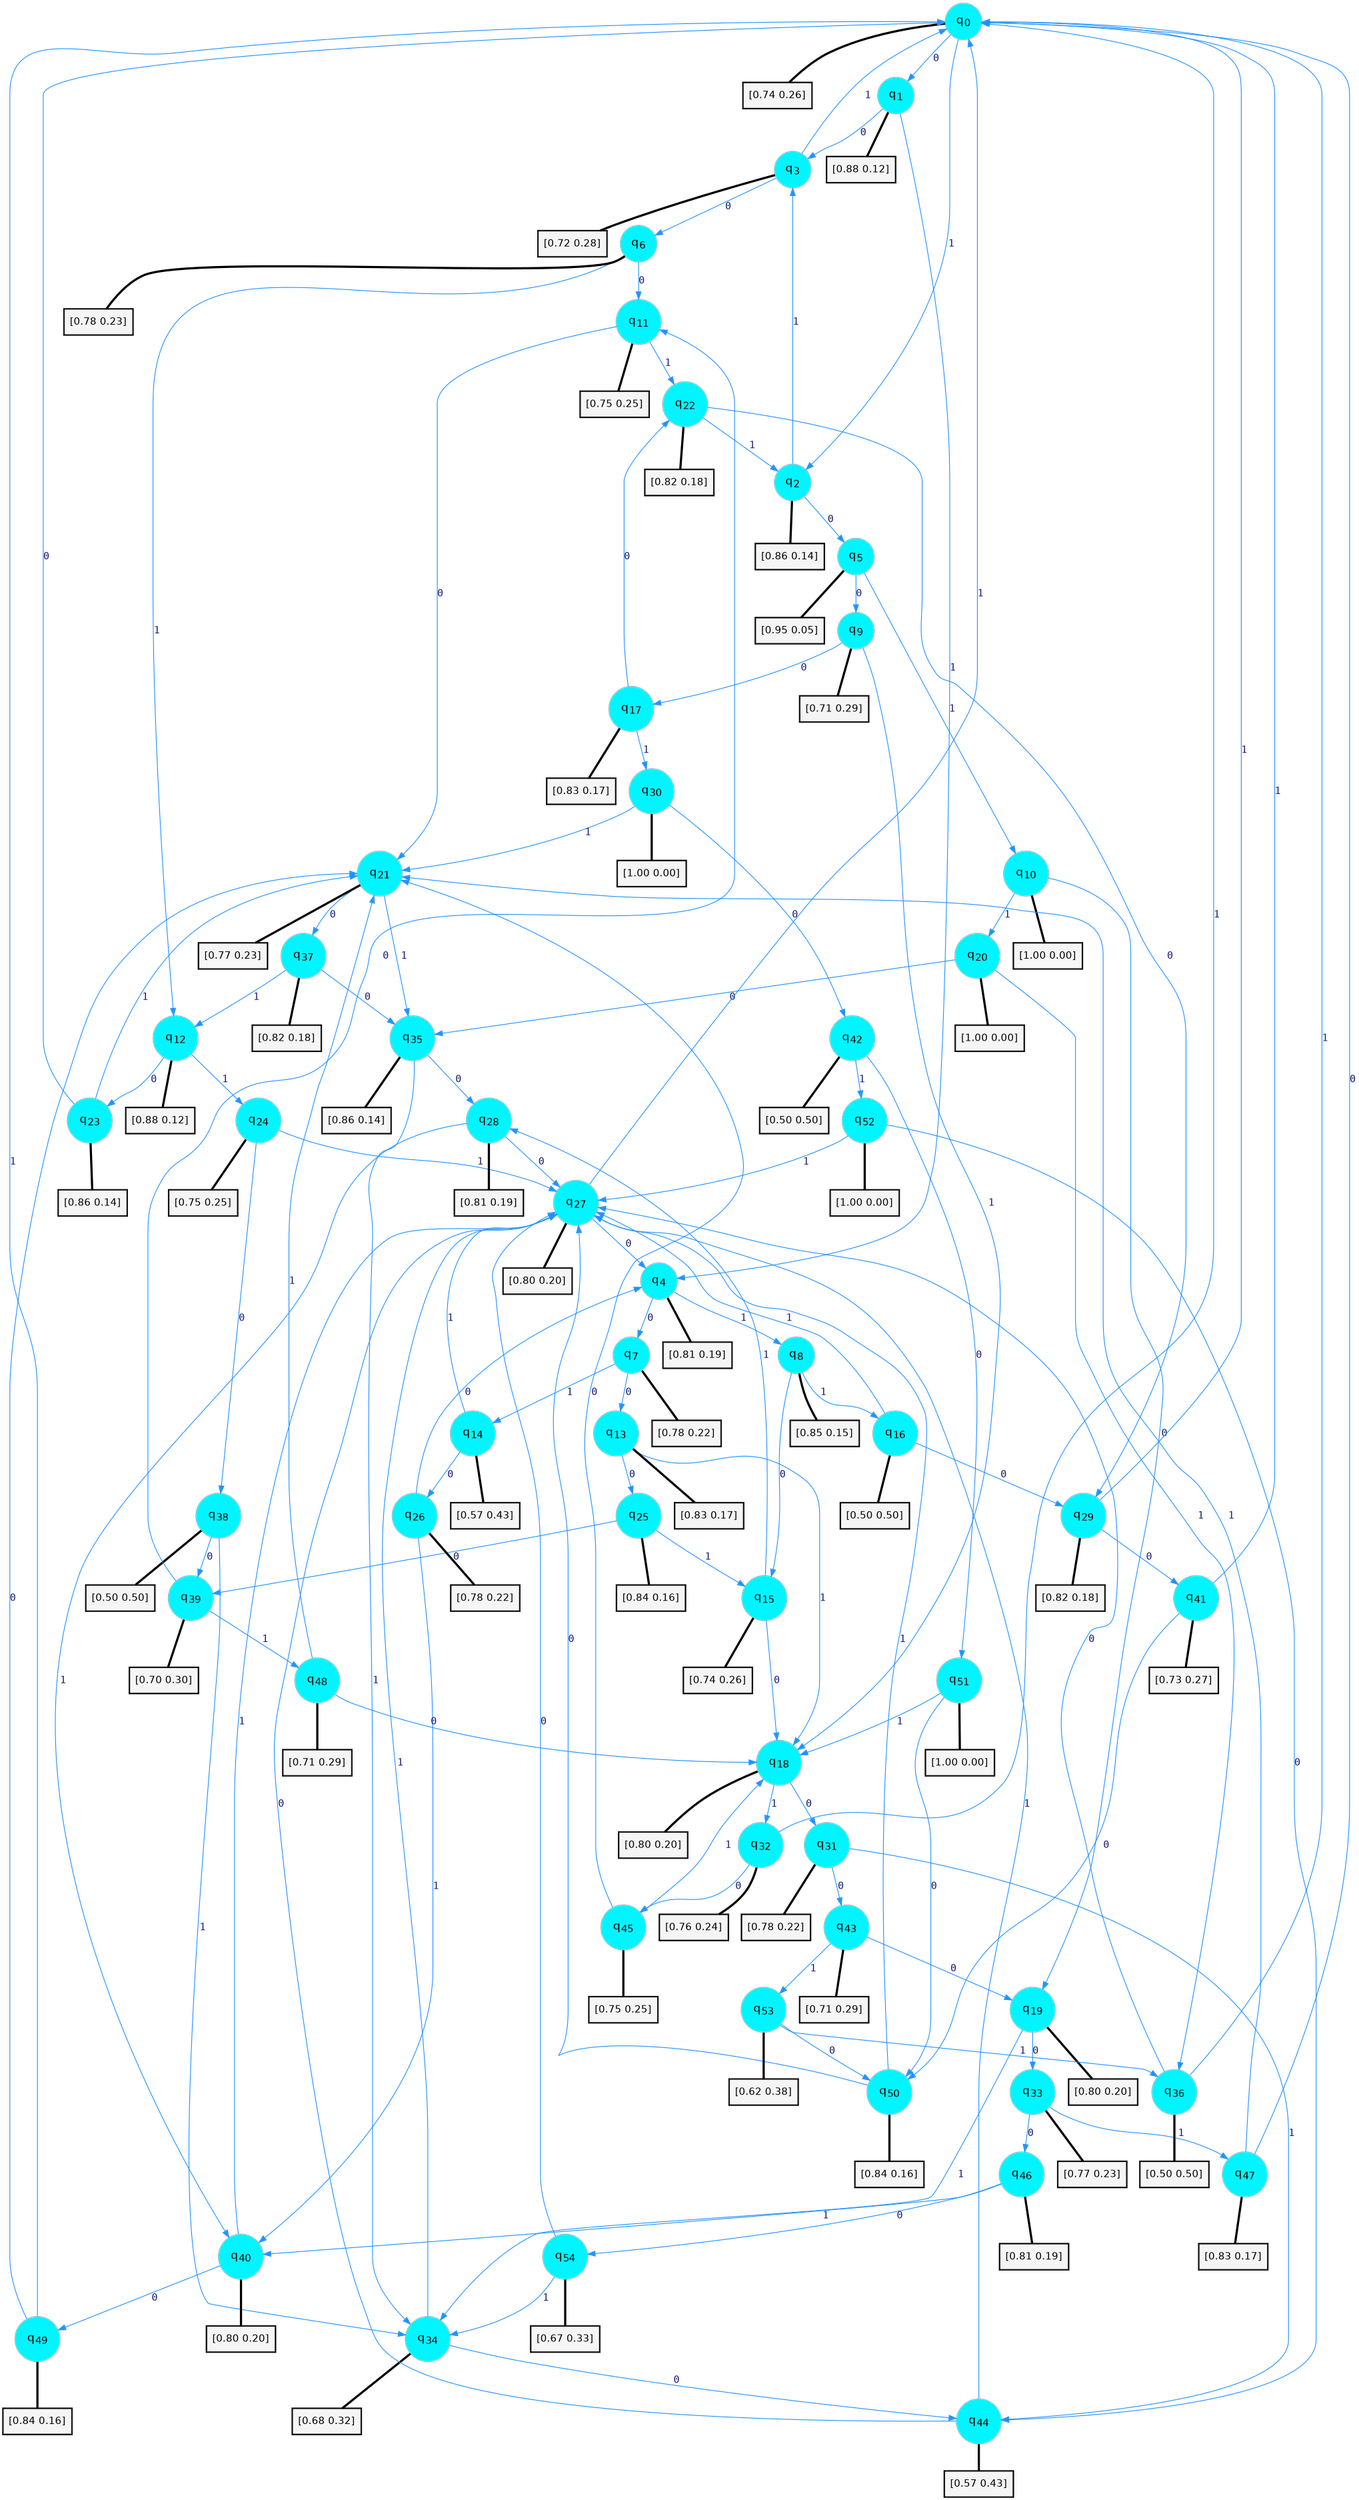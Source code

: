 digraph G {
graph [
bgcolor=transparent, dpi=300, rankdir=TD, size="40,25"];
node [
color=gray, fillcolor=turquoise1, fontcolor=black, fontname=Helvetica, fontsize=16, fontweight=bold, shape=circle, style=filled];
edge [
arrowsize=1, color=dodgerblue1, fontcolor=midnightblue, fontname=courier, fontweight=bold, penwidth=1, style=solid, weight=20];
0[label=<q<SUB>0</SUB>>];
1[label=<q<SUB>1</SUB>>];
2[label=<q<SUB>2</SUB>>];
3[label=<q<SUB>3</SUB>>];
4[label=<q<SUB>4</SUB>>];
5[label=<q<SUB>5</SUB>>];
6[label=<q<SUB>6</SUB>>];
7[label=<q<SUB>7</SUB>>];
8[label=<q<SUB>8</SUB>>];
9[label=<q<SUB>9</SUB>>];
10[label=<q<SUB>10</SUB>>];
11[label=<q<SUB>11</SUB>>];
12[label=<q<SUB>12</SUB>>];
13[label=<q<SUB>13</SUB>>];
14[label=<q<SUB>14</SUB>>];
15[label=<q<SUB>15</SUB>>];
16[label=<q<SUB>16</SUB>>];
17[label=<q<SUB>17</SUB>>];
18[label=<q<SUB>18</SUB>>];
19[label=<q<SUB>19</SUB>>];
20[label=<q<SUB>20</SUB>>];
21[label=<q<SUB>21</SUB>>];
22[label=<q<SUB>22</SUB>>];
23[label=<q<SUB>23</SUB>>];
24[label=<q<SUB>24</SUB>>];
25[label=<q<SUB>25</SUB>>];
26[label=<q<SUB>26</SUB>>];
27[label=<q<SUB>27</SUB>>];
28[label=<q<SUB>28</SUB>>];
29[label=<q<SUB>29</SUB>>];
30[label=<q<SUB>30</SUB>>];
31[label=<q<SUB>31</SUB>>];
32[label=<q<SUB>32</SUB>>];
33[label=<q<SUB>33</SUB>>];
34[label=<q<SUB>34</SUB>>];
35[label=<q<SUB>35</SUB>>];
36[label=<q<SUB>36</SUB>>];
37[label=<q<SUB>37</SUB>>];
38[label=<q<SUB>38</SUB>>];
39[label=<q<SUB>39</SUB>>];
40[label=<q<SUB>40</SUB>>];
41[label=<q<SUB>41</SUB>>];
42[label=<q<SUB>42</SUB>>];
43[label=<q<SUB>43</SUB>>];
44[label=<q<SUB>44</SUB>>];
45[label=<q<SUB>45</SUB>>];
46[label=<q<SUB>46</SUB>>];
47[label=<q<SUB>47</SUB>>];
48[label=<q<SUB>48</SUB>>];
49[label=<q<SUB>49</SUB>>];
50[label=<q<SUB>50</SUB>>];
51[label=<q<SUB>51</SUB>>];
52[label=<q<SUB>52</SUB>>];
53[label=<q<SUB>53</SUB>>];
54[label=<q<SUB>54</SUB>>];
55[label="[0.74 0.26]", shape=box,fontcolor=black, fontname=Helvetica, fontsize=14, penwidth=2, fillcolor=whitesmoke,color=black];
56[label="[0.88 0.12]", shape=box,fontcolor=black, fontname=Helvetica, fontsize=14, penwidth=2, fillcolor=whitesmoke,color=black];
57[label="[0.86 0.14]", shape=box,fontcolor=black, fontname=Helvetica, fontsize=14, penwidth=2, fillcolor=whitesmoke,color=black];
58[label="[0.72 0.28]", shape=box,fontcolor=black, fontname=Helvetica, fontsize=14, penwidth=2, fillcolor=whitesmoke,color=black];
59[label="[0.81 0.19]", shape=box,fontcolor=black, fontname=Helvetica, fontsize=14, penwidth=2, fillcolor=whitesmoke,color=black];
60[label="[0.95 0.05]", shape=box,fontcolor=black, fontname=Helvetica, fontsize=14, penwidth=2, fillcolor=whitesmoke,color=black];
61[label="[0.78 0.23]", shape=box,fontcolor=black, fontname=Helvetica, fontsize=14, penwidth=2, fillcolor=whitesmoke,color=black];
62[label="[0.78 0.22]", shape=box,fontcolor=black, fontname=Helvetica, fontsize=14, penwidth=2, fillcolor=whitesmoke,color=black];
63[label="[0.85 0.15]", shape=box,fontcolor=black, fontname=Helvetica, fontsize=14, penwidth=2, fillcolor=whitesmoke,color=black];
64[label="[0.71 0.29]", shape=box,fontcolor=black, fontname=Helvetica, fontsize=14, penwidth=2, fillcolor=whitesmoke,color=black];
65[label="[1.00 0.00]", shape=box,fontcolor=black, fontname=Helvetica, fontsize=14, penwidth=2, fillcolor=whitesmoke,color=black];
66[label="[0.75 0.25]", shape=box,fontcolor=black, fontname=Helvetica, fontsize=14, penwidth=2, fillcolor=whitesmoke,color=black];
67[label="[0.88 0.12]", shape=box,fontcolor=black, fontname=Helvetica, fontsize=14, penwidth=2, fillcolor=whitesmoke,color=black];
68[label="[0.83 0.17]", shape=box,fontcolor=black, fontname=Helvetica, fontsize=14, penwidth=2, fillcolor=whitesmoke,color=black];
69[label="[0.57 0.43]", shape=box,fontcolor=black, fontname=Helvetica, fontsize=14, penwidth=2, fillcolor=whitesmoke,color=black];
70[label="[0.74 0.26]", shape=box,fontcolor=black, fontname=Helvetica, fontsize=14, penwidth=2, fillcolor=whitesmoke,color=black];
71[label="[0.50 0.50]", shape=box,fontcolor=black, fontname=Helvetica, fontsize=14, penwidth=2, fillcolor=whitesmoke,color=black];
72[label="[0.83 0.17]", shape=box,fontcolor=black, fontname=Helvetica, fontsize=14, penwidth=2, fillcolor=whitesmoke,color=black];
73[label="[0.80 0.20]", shape=box,fontcolor=black, fontname=Helvetica, fontsize=14, penwidth=2, fillcolor=whitesmoke,color=black];
74[label="[0.80 0.20]", shape=box,fontcolor=black, fontname=Helvetica, fontsize=14, penwidth=2, fillcolor=whitesmoke,color=black];
75[label="[1.00 0.00]", shape=box,fontcolor=black, fontname=Helvetica, fontsize=14, penwidth=2, fillcolor=whitesmoke,color=black];
76[label="[0.77 0.23]", shape=box,fontcolor=black, fontname=Helvetica, fontsize=14, penwidth=2, fillcolor=whitesmoke,color=black];
77[label="[0.82 0.18]", shape=box,fontcolor=black, fontname=Helvetica, fontsize=14, penwidth=2, fillcolor=whitesmoke,color=black];
78[label="[0.86 0.14]", shape=box,fontcolor=black, fontname=Helvetica, fontsize=14, penwidth=2, fillcolor=whitesmoke,color=black];
79[label="[0.75 0.25]", shape=box,fontcolor=black, fontname=Helvetica, fontsize=14, penwidth=2, fillcolor=whitesmoke,color=black];
80[label="[0.84 0.16]", shape=box,fontcolor=black, fontname=Helvetica, fontsize=14, penwidth=2, fillcolor=whitesmoke,color=black];
81[label="[0.78 0.22]", shape=box,fontcolor=black, fontname=Helvetica, fontsize=14, penwidth=2, fillcolor=whitesmoke,color=black];
82[label="[0.80 0.20]", shape=box,fontcolor=black, fontname=Helvetica, fontsize=14, penwidth=2, fillcolor=whitesmoke,color=black];
83[label="[0.81 0.19]", shape=box,fontcolor=black, fontname=Helvetica, fontsize=14, penwidth=2, fillcolor=whitesmoke,color=black];
84[label="[0.82 0.18]", shape=box,fontcolor=black, fontname=Helvetica, fontsize=14, penwidth=2, fillcolor=whitesmoke,color=black];
85[label="[1.00 0.00]", shape=box,fontcolor=black, fontname=Helvetica, fontsize=14, penwidth=2, fillcolor=whitesmoke,color=black];
86[label="[0.78 0.22]", shape=box,fontcolor=black, fontname=Helvetica, fontsize=14, penwidth=2, fillcolor=whitesmoke,color=black];
87[label="[0.76 0.24]", shape=box,fontcolor=black, fontname=Helvetica, fontsize=14, penwidth=2, fillcolor=whitesmoke,color=black];
88[label="[0.77 0.23]", shape=box,fontcolor=black, fontname=Helvetica, fontsize=14, penwidth=2, fillcolor=whitesmoke,color=black];
89[label="[0.68 0.32]", shape=box,fontcolor=black, fontname=Helvetica, fontsize=14, penwidth=2, fillcolor=whitesmoke,color=black];
90[label="[0.86 0.14]", shape=box,fontcolor=black, fontname=Helvetica, fontsize=14, penwidth=2, fillcolor=whitesmoke,color=black];
91[label="[0.50 0.50]", shape=box,fontcolor=black, fontname=Helvetica, fontsize=14, penwidth=2, fillcolor=whitesmoke,color=black];
92[label="[0.82 0.18]", shape=box,fontcolor=black, fontname=Helvetica, fontsize=14, penwidth=2, fillcolor=whitesmoke,color=black];
93[label="[0.50 0.50]", shape=box,fontcolor=black, fontname=Helvetica, fontsize=14, penwidth=2, fillcolor=whitesmoke,color=black];
94[label="[0.70 0.30]", shape=box,fontcolor=black, fontname=Helvetica, fontsize=14, penwidth=2, fillcolor=whitesmoke,color=black];
95[label="[0.80 0.20]", shape=box,fontcolor=black, fontname=Helvetica, fontsize=14, penwidth=2, fillcolor=whitesmoke,color=black];
96[label="[0.73 0.27]", shape=box,fontcolor=black, fontname=Helvetica, fontsize=14, penwidth=2, fillcolor=whitesmoke,color=black];
97[label="[0.50 0.50]", shape=box,fontcolor=black, fontname=Helvetica, fontsize=14, penwidth=2, fillcolor=whitesmoke,color=black];
98[label="[0.71 0.29]", shape=box,fontcolor=black, fontname=Helvetica, fontsize=14, penwidth=2, fillcolor=whitesmoke,color=black];
99[label="[0.57 0.43]", shape=box,fontcolor=black, fontname=Helvetica, fontsize=14, penwidth=2, fillcolor=whitesmoke,color=black];
100[label="[0.75 0.25]", shape=box,fontcolor=black, fontname=Helvetica, fontsize=14, penwidth=2, fillcolor=whitesmoke,color=black];
101[label="[0.81 0.19]", shape=box,fontcolor=black, fontname=Helvetica, fontsize=14, penwidth=2, fillcolor=whitesmoke,color=black];
102[label="[0.83 0.17]", shape=box,fontcolor=black, fontname=Helvetica, fontsize=14, penwidth=2, fillcolor=whitesmoke,color=black];
103[label="[0.71 0.29]", shape=box,fontcolor=black, fontname=Helvetica, fontsize=14, penwidth=2, fillcolor=whitesmoke,color=black];
104[label="[0.84 0.16]", shape=box,fontcolor=black, fontname=Helvetica, fontsize=14, penwidth=2, fillcolor=whitesmoke,color=black];
105[label="[0.84 0.16]", shape=box,fontcolor=black, fontname=Helvetica, fontsize=14, penwidth=2, fillcolor=whitesmoke,color=black];
106[label="[1.00 0.00]", shape=box,fontcolor=black, fontname=Helvetica, fontsize=14, penwidth=2, fillcolor=whitesmoke,color=black];
107[label="[1.00 0.00]", shape=box,fontcolor=black, fontname=Helvetica, fontsize=14, penwidth=2, fillcolor=whitesmoke,color=black];
108[label="[0.62 0.38]", shape=box,fontcolor=black, fontname=Helvetica, fontsize=14, penwidth=2, fillcolor=whitesmoke,color=black];
109[label="[0.67 0.33]", shape=box,fontcolor=black, fontname=Helvetica, fontsize=14, penwidth=2, fillcolor=whitesmoke,color=black];
0->1 [label=0];
0->2 [label=1];
0->55 [arrowhead=none, penwidth=3,color=black];
1->3 [label=0];
1->4 [label=1];
1->56 [arrowhead=none, penwidth=3,color=black];
2->5 [label=0];
2->3 [label=1];
2->57 [arrowhead=none, penwidth=3,color=black];
3->6 [label=0];
3->0 [label=1];
3->58 [arrowhead=none, penwidth=3,color=black];
4->7 [label=0];
4->8 [label=1];
4->59 [arrowhead=none, penwidth=3,color=black];
5->9 [label=0];
5->10 [label=1];
5->60 [arrowhead=none, penwidth=3,color=black];
6->11 [label=0];
6->12 [label=1];
6->61 [arrowhead=none, penwidth=3,color=black];
7->13 [label=0];
7->14 [label=1];
7->62 [arrowhead=none, penwidth=3,color=black];
8->15 [label=0];
8->16 [label=1];
8->63 [arrowhead=none, penwidth=3,color=black];
9->17 [label=0];
9->18 [label=1];
9->64 [arrowhead=none, penwidth=3,color=black];
10->19 [label=0];
10->20 [label=1];
10->65 [arrowhead=none, penwidth=3,color=black];
11->21 [label=0];
11->22 [label=1];
11->66 [arrowhead=none, penwidth=3,color=black];
12->23 [label=0];
12->24 [label=1];
12->67 [arrowhead=none, penwidth=3,color=black];
13->25 [label=0];
13->18 [label=1];
13->68 [arrowhead=none, penwidth=3,color=black];
14->26 [label=0];
14->27 [label=1];
14->69 [arrowhead=none, penwidth=3,color=black];
15->18 [label=0];
15->28 [label=1];
15->70 [arrowhead=none, penwidth=3,color=black];
16->29 [label=0];
16->27 [label=1];
16->71 [arrowhead=none, penwidth=3,color=black];
17->22 [label=0];
17->30 [label=1];
17->72 [arrowhead=none, penwidth=3,color=black];
18->31 [label=0];
18->32 [label=1];
18->73 [arrowhead=none, penwidth=3,color=black];
19->33 [label=0];
19->34 [label=1];
19->74 [arrowhead=none, penwidth=3,color=black];
20->35 [label=0];
20->36 [label=1];
20->75 [arrowhead=none, penwidth=3,color=black];
21->37 [label=0];
21->35 [label=1];
21->76 [arrowhead=none, penwidth=3,color=black];
22->29 [label=0];
22->2 [label=1];
22->77 [arrowhead=none, penwidth=3,color=black];
23->0 [label=0];
23->21 [label=1];
23->78 [arrowhead=none, penwidth=3,color=black];
24->38 [label=0];
24->27 [label=1];
24->79 [arrowhead=none, penwidth=3,color=black];
25->39 [label=0];
25->15 [label=1];
25->80 [arrowhead=none, penwidth=3,color=black];
26->4 [label=0];
26->40 [label=1];
26->81 [arrowhead=none, penwidth=3,color=black];
27->4 [label=0];
27->0 [label=1];
27->82 [arrowhead=none, penwidth=3,color=black];
28->27 [label=0];
28->40 [label=1];
28->83 [arrowhead=none, penwidth=3,color=black];
29->41 [label=0];
29->0 [label=1];
29->84 [arrowhead=none, penwidth=3,color=black];
30->42 [label=0];
30->21 [label=1];
30->85 [arrowhead=none, penwidth=3,color=black];
31->43 [label=0];
31->44 [label=1];
31->86 [arrowhead=none, penwidth=3,color=black];
32->45 [label=0];
32->0 [label=1];
32->87 [arrowhead=none, penwidth=3,color=black];
33->46 [label=0];
33->47 [label=1];
33->88 [arrowhead=none, penwidth=3,color=black];
34->44 [label=0];
34->27 [label=1];
34->89 [arrowhead=none, penwidth=3,color=black];
35->28 [label=0];
35->34 [label=1];
35->90 [arrowhead=none, penwidth=3,color=black];
36->27 [label=0];
36->0 [label=1];
36->91 [arrowhead=none, penwidth=3,color=black];
37->35 [label=0];
37->12 [label=1];
37->92 [arrowhead=none, penwidth=3,color=black];
38->39 [label=0];
38->34 [label=1];
38->93 [arrowhead=none, penwidth=3,color=black];
39->11 [label=0];
39->48 [label=1];
39->94 [arrowhead=none, penwidth=3,color=black];
40->49 [label=0];
40->27 [label=1];
40->95 [arrowhead=none, penwidth=3,color=black];
41->50 [label=0];
41->0 [label=1];
41->96 [arrowhead=none, penwidth=3,color=black];
42->51 [label=0];
42->52 [label=1];
42->97 [arrowhead=none, penwidth=3,color=black];
43->19 [label=0];
43->53 [label=1];
43->98 [arrowhead=none, penwidth=3,color=black];
44->27 [label=0];
44->27 [label=1];
44->99 [arrowhead=none, penwidth=3,color=black];
45->21 [label=0];
45->18 [label=1];
45->100 [arrowhead=none, penwidth=3,color=black];
46->54 [label=0];
46->40 [label=1];
46->101 [arrowhead=none, penwidth=3,color=black];
47->0 [label=0];
47->21 [label=1];
47->102 [arrowhead=none, penwidth=3,color=black];
48->18 [label=0];
48->21 [label=1];
48->103 [arrowhead=none, penwidth=3,color=black];
49->21 [label=0];
49->0 [label=1];
49->104 [arrowhead=none, penwidth=3,color=black];
50->27 [label=0];
50->27 [label=1];
50->105 [arrowhead=none, penwidth=3,color=black];
51->50 [label=0];
51->18 [label=1];
51->106 [arrowhead=none, penwidth=3,color=black];
52->44 [label=0];
52->27 [label=1];
52->107 [arrowhead=none, penwidth=3,color=black];
53->50 [label=0];
53->36 [label=1];
53->108 [arrowhead=none, penwidth=3,color=black];
54->27 [label=0];
54->34 [label=1];
54->109 [arrowhead=none, penwidth=3,color=black];
}
